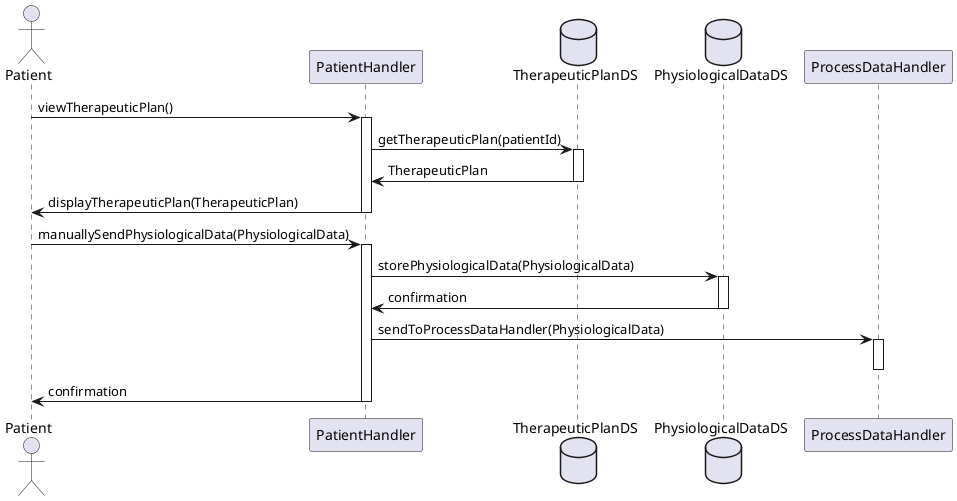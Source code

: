 @startuml alerts
actor Patient
participant PatientHandler as PH
database TherapeuticPlanDS
database PhysiologicalDataDS
participant ProcessDataHandler as PDH

Patient -> PH ++ : viewTherapeuticPlan()
PH -> TherapeuticPlanDS ++ : getTherapeuticPlan(patientId)
PH <- TherapeuticPlanDS -- : TherapeuticPlan
PH -> Patient -- : displayTherapeuticPlan(TherapeuticPlan)

Patient -> PH ++ : manuallySendPhysiologicalData(PhysiologicalData)

PH -> PhysiologicalDataDS ++ : storePhysiologicalData(PhysiologicalData)
PH <- PhysiologicalDataDS -- : confirmation

PH -> PDH ++ : sendToProcessDataHandler(PhysiologicalData)
deactivate PDH
Patient <- PH -- : confirmation
